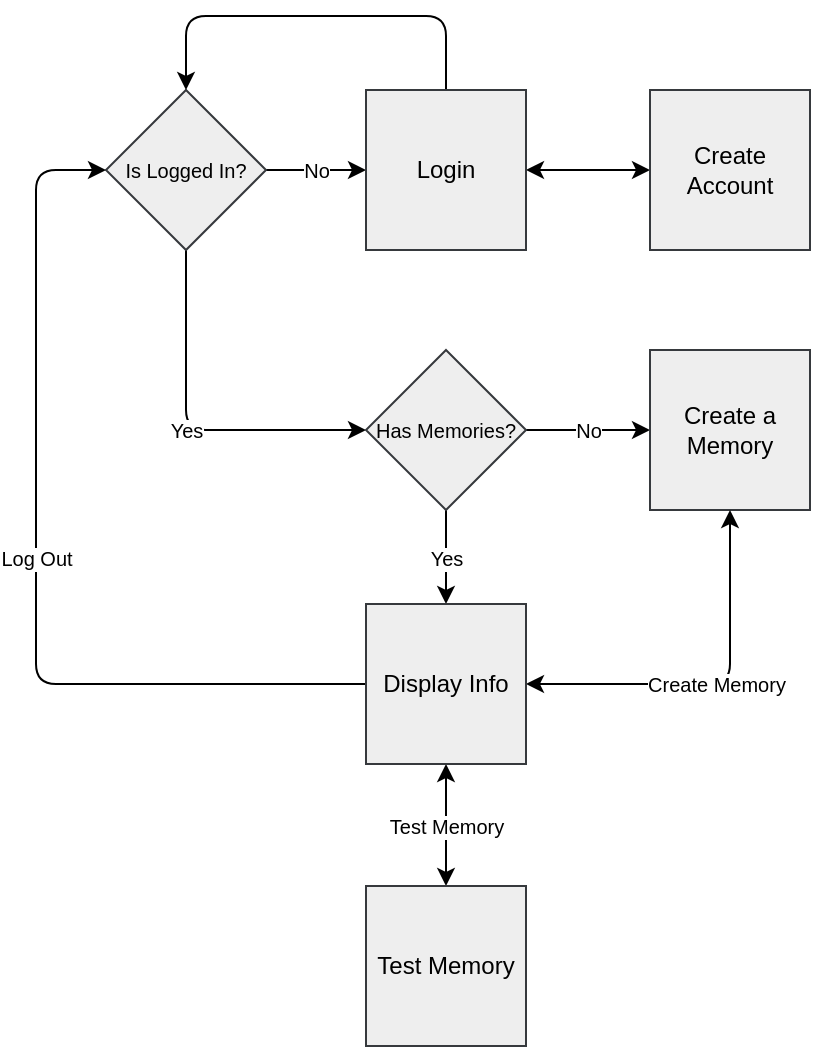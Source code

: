 <mxfile>
    <diagram id="G-1KEpOZMkzhnZsLsizf" name="Page-1">
        <mxGraphModel dx="546" dy="353" grid="0" gridSize="10" guides="1" tooltips="1" connect="1" arrows="1" fold="1" page="1" pageScale="1" pageWidth="850" pageHeight="1100" background="#ffffff" math="0" shadow="0">
            <root>
                <mxCell id="0"/>
                <mxCell id="1" parent="0"/>
                <mxCell id="12" value="No" style="edgeStyle=none;html=1;strokeColor=#000000;fontSize=10;fontColor=#000000;labelBackgroundColor=#FFFFFF;" edge="1" parent="1" source="9" target="11">
                    <mxGeometry relative="1" as="geometry"/>
                </mxCell>
                <mxCell id="35" value="Yes" style="edgeStyle=orthogonalEdgeStyle;html=1;exitX=0.5;exitY=1;exitDx=0;exitDy=0;entryX=0;entryY=0.5;entryDx=0;entryDy=0;labelBackgroundColor=#FFFFFF;strokeColor=#000000;fontSize=10;fontColor=#000000;startArrow=none;startFill=0;" edge="1" parent="1" source="9" target="19">
                    <mxGeometry relative="1" as="geometry"/>
                </mxCell>
                <mxCell id="9" value="&lt;font style=&quot;font-size: 10px;&quot;&gt;Is Logged In?&lt;/font&gt;" style="rhombus;whiteSpace=wrap;html=1;fillColor=#eeeeee;strokeColor=#36393d;fontColor=#000000;" vertex="1" parent="1">
                    <mxGeometry x="203" y="70" width="80" height="80" as="geometry"/>
                </mxCell>
                <mxCell id="16" style="edgeStyle=none;html=1;exitX=1;exitY=0.5;exitDx=0;exitDy=0;entryX=0;entryY=0.5;entryDx=0;entryDy=0;labelBackgroundColor=#FFFFFF;strokeColor=#000000;fontSize=10;fontColor=#000000;startArrow=classic;startFill=1;" edge="1" parent="1" source="11" target="15">
                    <mxGeometry relative="1" as="geometry"/>
                </mxCell>
                <mxCell id="30" style="edgeStyle=orthogonalEdgeStyle;html=1;exitX=0.5;exitY=0;exitDx=0;exitDy=0;entryX=0.5;entryY=0;entryDx=0;entryDy=0;labelBackgroundColor=#FFFFFF;strokeColor=#000000;fontSize=10;fontColor=#000000;startArrow=none;startFill=0;" edge="1" parent="1" source="11" target="9">
                    <mxGeometry relative="1" as="geometry">
                        <Array as="points">
                            <mxPoint x="373" y="33"/>
                            <mxPoint x="243" y="33"/>
                        </Array>
                    </mxGeometry>
                </mxCell>
                <mxCell id="11" value="Login" style="whiteSpace=wrap;html=1;aspect=fixed;fillColor=#eeeeee;strokeColor=#36393d;fontColor=#000000;" vertex="1" parent="1">
                    <mxGeometry x="333" y="70" width="80" height="80" as="geometry"/>
                </mxCell>
                <mxCell id="15" value="Create Account" style="whiteSpace=wrap;html=1;aspect=fixed;fillColor=#eeeeee;strokeColor=#36393d;fontColor=#000000;" vertex="1" parent="1">
                    <mxGeometry x="475" y="70" width="80" height="80" as="geometry"/>
                </mxCell>
                <mxCell id="22" value="No" style="edgeStyle=none;html=1;labelBackgroundColor=#FFFFFF;strokeColor=#000000;fontSize=10;fontColor=#000000;startArrow=none;startFill=0;" edge="1" parent="1" source="19" target="21">
                    <mxGeometry relative="1" as="geometry"/>
                </mxCell>
                <mxCell id="31" value="Yes" style="edgeStyle=orthogonalEdgeStyle;html=1;labelBackgroundColor=#FFFFFF;strokeColor=#000000;fontSize=10;fontColor=#000000;startArrow=none;startFill=0;" edge="1" parent="1" source="19" target="25">
                    <mxGeometry relative="1" as="geometry"/>
                </mxCell>
                <mxCell id="19" value="&lt;font style=&quot;font-size: 10px;&quot;&gt;Has Memories?&lt;/font&gt;" style="rhombus;whiteSpace=wrap;html=1;fillColor=#eeeeee;strokeColor=#36393d;fontColor=#000000;" vertex="1" parent="1">
                    <mxGeometry x="333" y="200" width="80" height="80" as="geometry"/>
                </mxCell>
                <mxCell id="21" value="Create a Memory" style="whiteSpace=wrap;html=1;aspect=fixed;fillColor=#eeeeee;strokeColor=#36393d;fontColor=#000000;" vertex="1" parent="1">
                    <mxGeometry x="475" y="200" width="80" height="80" as="geometry"/>
                </mxCell>
                <mxCell id="29" value="Log Out" style="edgeStyle=orthogonalEdgeStyle;html=1;exitX=0;exitY=0.5;exitDx=0;exitDy=0;entryX=0;entryY=0.5;entryDx=0;entryDy=0;labelBackgroundColor=#FFFFFF;strokeColor=#000000;fontSize=10;fontColor=#000000;startArrow=none;startFill=0;" edge="1" parent="1" source="25" target="9">
                    <mxGeometry relative="1" as="geometry">
                        <Array as="points">
                            <mxPoint x="168" y="367"/>
                            <mxPoint x="168" y="110"/>
                        </Array>
                    </mxGeometry>
                </mxCell>
                <mxCell id="32" value="Create Memory" style="edgeStyle=orthogonalEdgeStyle;html=1;exitX=1;exitY=0.5;exitDx=0;exitDy=0;entryX=0.5;entryY=1;entryDx=0;entryDy=0;labelBackgroundColor=#FFFFFF;strokeColor=#000000;fontSize=10;fontColor=#000000;startArrow=classic;startFill=1;" edge="1" parent="1" source="25" target="21">
                    <mxGeometry relative="1" as="geometry"/>
                </mxCell>
                <mxCell id="34" value="Test Memory" style="edgeStyle=orthogonalEdgeStyle;html=1;exitX=0.5;exitY=1;exitDx=0;exitDy=0;entryX=0.5;entryY=0;entryDx=0;entryDy=0;labelBackgroundColor=#FFFFFF;strokeColor=#000000;fontSize=10;fontColor=#000000;startArrow=classic;startFill=1;" edge="1" parent="1" source="25" target="33">
                    <mxGeometry relative="1" as="geometry"/>
                </mxCell>
                <mxCell id="25" value="Display Info" style="whiteSpace=wrap;html=1;aspect=fixed;fillColor=#eeeeee;strokeColor=#36393d;fontColor=#000000;" vertex="1" parent="1">
                    <mxGeometry x="333" y="327" width="80" height="80" as="geometry"/>
                </mxCell>
                <mxCell id="33" value="Test Memory" style="whiteSpace=wrap;html=1;aspect=fixed;fillColor=#eeeeee;strokeColor=#36393d;fontColor=#000000;" vertex="1" parent="1">
                    <mxGeometry x="333" y="468" width="80" height="80" as="geometry"/>
                </mxCell>
            </root>
        </mxGraphModel>
    </diagram>
</mxfile>